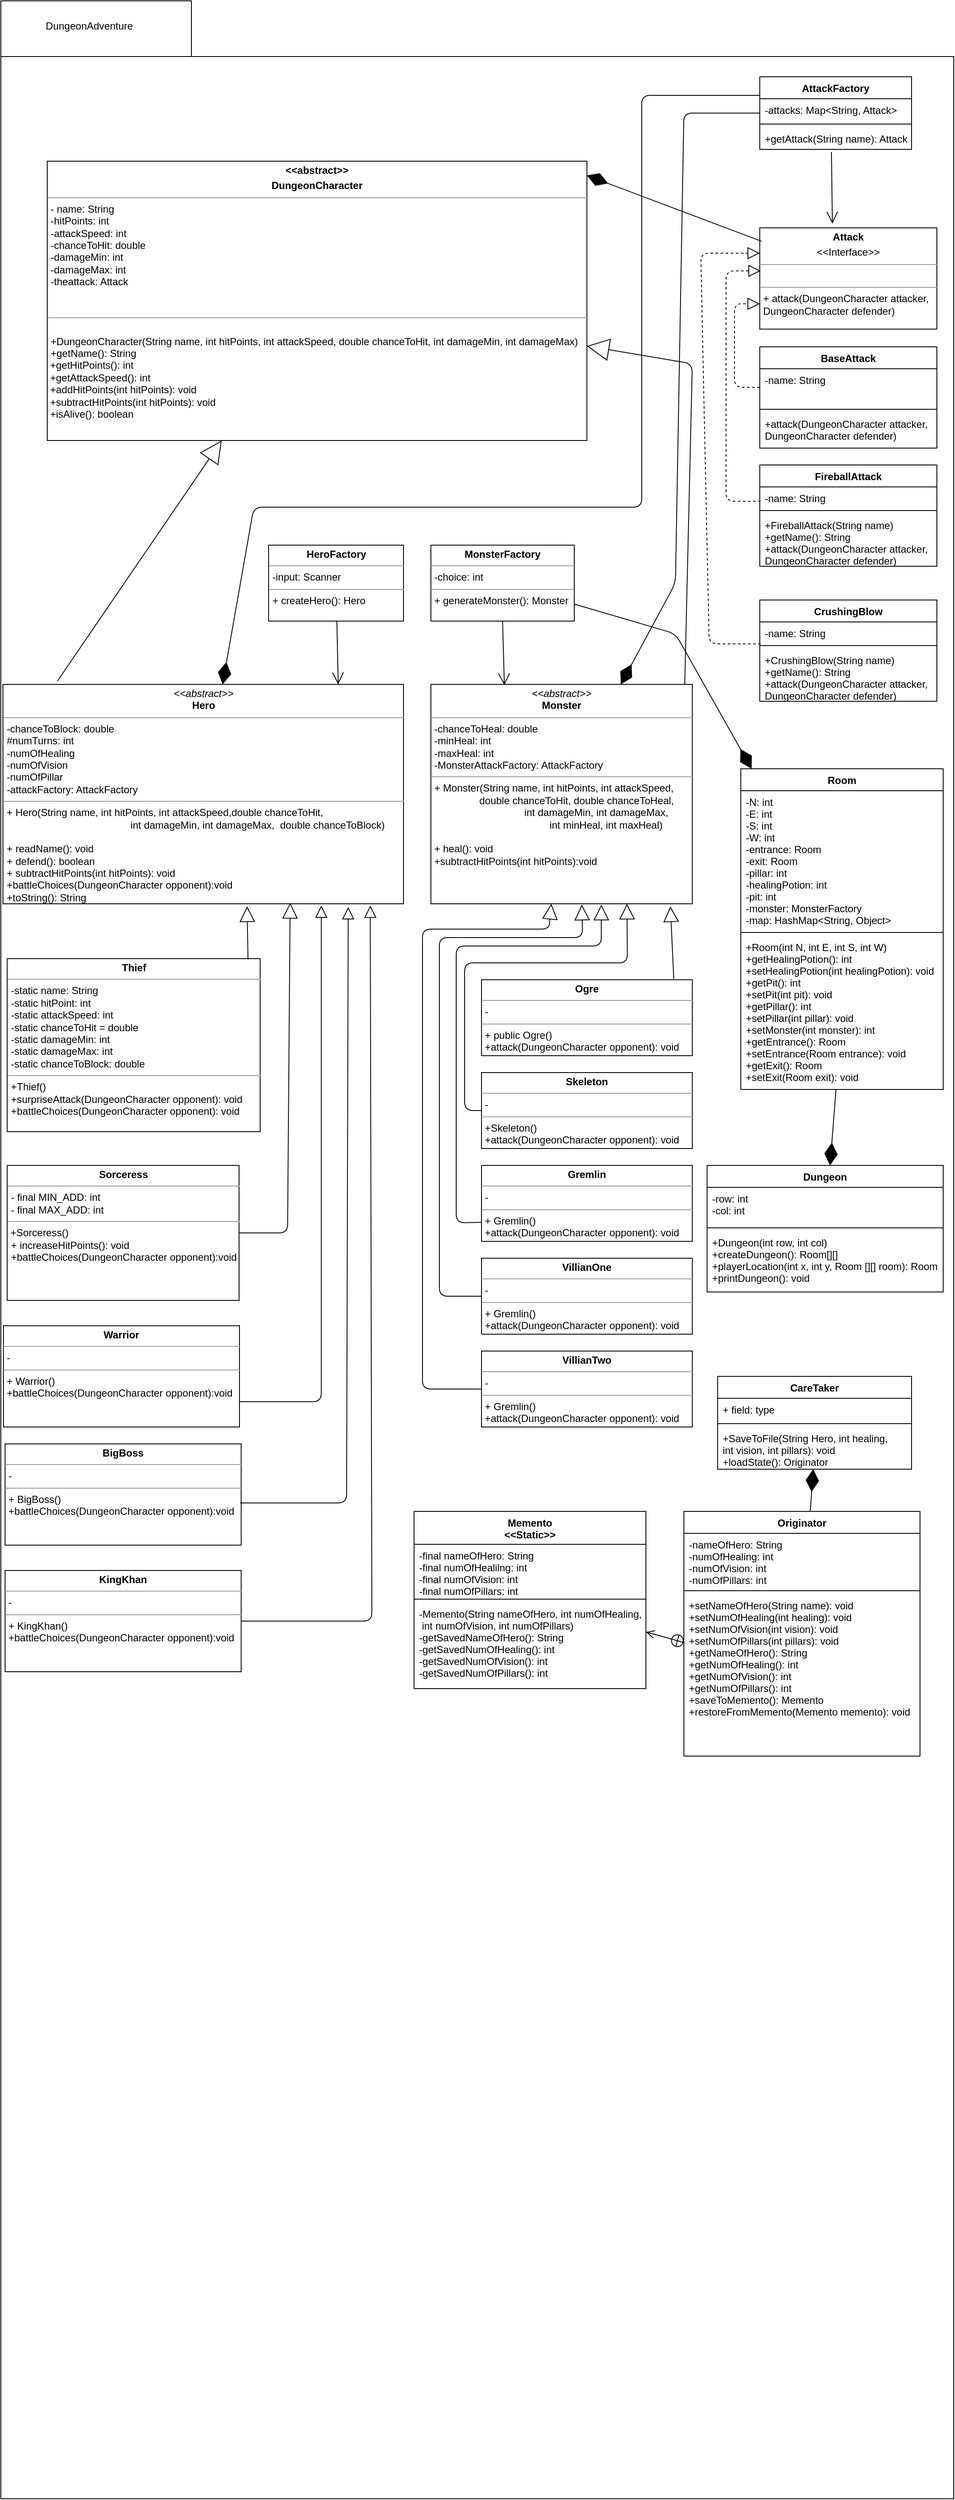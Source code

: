 <mxfile version="12.4.1" type="device" pages="1"><diagram id="krkeShx6AyGwvIoxpKtI" name="Page-1"><mxGraphModel dx="1422" dy="1900" grid="1" gridSize="10" guides="1" tooltips="1" connect="1" arrows="1" fold="1" page="1" pageScale="1" pageWidth="850" pageHeight="1100" math="0" shadow="0"><root><mxCell id="0"/><mxCell id="1" parent="0"/><object label="" id="1G31ORfLpR254vLyBdv7-1"><mxCell style="shape=folder;fontStyle=1;spacingTop=10;tabWidth=226;tabHeight=66;tabPosition=left;html=1;" parent="1" vertex="1"><mxGeometry y="-150" width="1130" height="2960" as="geometry"/></mxCell></object><mxCell id="1G31ORfLpR254vLyBdv7-2" value="&lt;p style=&quot;margin: 0px ; margin-top: 4px ; text-align: center&quot;&gt;&lt;b&gt;&amp;lt;&amp;lt;abstract&amp;gt;&amp;gt;&lt;/b&gt;&lt;/p&gt;&lt;p style=&quot;margin: 0px ; margin-top: 4px ; text-align: center&quot;&gt;&lt;b&gt;DungeonCharacter&lt;/b&gt;&lt;br&gt;&lt;/p&gt;&lt;hr size=&quot;1&quot;&gt;&lt;p style=&quot;margin: 0px ; margin-left: 4px&quot;&gt;- name: String&lt;/p&gt;&lt;p style=&quot;margin: 0px ; margin-left: 4px&quot;&gt;-hitPoints: int&lt;/p&gt;&lt;p style=&quot;margin: 0px ; margin-left: 4px&quot;&gt;-attackSpeed: int&lt;/p&gt;&lt;p style=&quot;margin: 0px ; margin-left: 4px&quot;&gt;-chanceToHit: double&lt;/p&gt;&lt;p style=&quot;margin: 0px ; margin-left: 4px&quot;&gt;-damageMin: int&lt;/p&gt;&lt;p style=&quot;margin: 0px ; margin-left: 4px&quot;&gt;-damageMax: int&lt;/p&gt;&lt;p style=&quot;margin: 0px ; margin-left: 4px&quot;&gt;-theattack: Attack&lt;/p&gt;&lt;p style=&quot;margin: 0px ; margin-left: 4px&quot;&gt;&lt;br&gt;&lt;/p&gt;&lt;p style=&quot;margin: 0px ; margin-left: 4px&quot;&gt;&lt;br&gt;&lt;/p&gt;&lt;hr size=&quot;1&quot;&gt;&lt;p style=&quot;margin: 0px ; margin-left: 4px&quot;&gt;&lt;br&gt;&lt;/p&gt;&lt;p style=&quot;margin: 0px ; margin-left: 4px&quot;&gt;+&lt;span&gt;DungeonCharacter(String name, int hitPoints, int attackSpeed,&amp;nbsp;&lt;/span&gt;&lt;span&gt;double chanceToHit, int damageMin, int damageMax)&lt;/span&gt;&lt;/p&gt;&lt;p style=&quot;margin: 0px ; margin-left: 4px&quot;&gt;&lt;span&gt;+getName(): String&amp;nbsp;&lt;/span&gt;&lt;/p&gt;&amp;nbsp;+getHitPoints(): int&lt;br&gt;&amp;nbsp;+getAttackSpeed(): int&lt;br&gt;&amp;nbsp;+addHitPoints(int hitPoints): void&lt;br&gt;&amp;nbsp;+subtractHitPoints(int hitPoints): void&lt;br&gt;&amp;nbsp;+isAlive(): boolean&lt;br&gt;&amp;nbsp;&lt;br&gt;&amp;nbsp;" style="verticalAlign=top;align=left;overflow=fill;fontSize=12;fontFamily=Helvetica;html=1;" parent="1" vertex="1"><mxGeometry x="55" y="40" width="640" height="331" as="geometry"/></mxCell><mxCell id="1G31ORfLpR254vLyBdv7-4" value="DungeonAdventure" style="text;html=1;strokeColor=none;fillColor=none;align=center;verticalAlign=middle;whiteSpace=wrap;rounded=0;" parent="1" vertex="1"><mxGeometry x="70" y="-130" width="70" height="20" as="geometry"/></mxCell><mxCell id="1G31ORfLpR254vLyBdv7-5" value="&lt;p style=&quot;margin: 0px ; margin-top: 4px ; text-align: center&quot;&gt;&lt;i&gt;&amp;lt;&amp;lt;abstract&amp;gt;&amp;gt;&lt;/i&gt;&lt;br&gt;&lt;b&gt;Hero&lt;/b&gt;&lt;/p&gt;&lt;hr size=&quot;1&quot;&gt;&lt;p style=&quot;margin: 0px ; margin-left: 4px&quot;&gt;-chanceToBlock: double&amp;nbsp;&lt;br&gt;#numTurns: int&lt;/p&gt;&lt;p style=&quot;margin: 0px ; margin-left: 4px&quot;&gt;-numOfHealing&lt;/p&gt;&lt;p style=&quot;margin: 0px ; margin-left: 4px&quot;&gt;-numOfVision&lt;/p&gt;&lt;p style=&quot;margin: 0px ; margin-left: 4px&quot;&gt;-numOfPillar&lt;/p&gt;&lt;p style=&quot;margin: 0px ; margin-left: 4px&quot;&gt;-attackFactory: AttackFactory&lt;/p&gt;&lt;hr size=&quot;1&quot;&gt;&lt;p style=&quot;margin: 0px ; margin-left: 4px&quot;&gt;+&amp;nbsp;&lt;span&gt;Hero(String name, int hitPoints, int attackSpeed,&lt;/span&gt;&lt;span&gt;double chanceToHit,&amp;nbsp;&lt;/span&gt;&lt;/p&gt;&lt;p style=&quot;margin: 0px ; margin-left: 4px&quot;&gt;&lt;span&gt;&amp;nbsp; &amp;nbsp; &amp;nbsp; &amp;nbsp; &amp;nbsp; &amp;nbsp; &amp;nbsp; &amp;nbsp; &amp;nbsp; &amp;nbsp; &amp;nbsp; &amp;nbsp; &amp;nbsp; &amp;nbsp; &amp;nbsp; &amp;nbsp; &amp;nbsp; &amp;nbsp; &amp;nbsp; &amp;nbsp; &amp;nbsp; &amp;nbsp; int damageMin, int damageMax,&amp;nbsp;&lt;/span&gt;&lt;span&gt;&amp;nbsp;double chanceToBlock)&lt;/span&gt;&lt;/p&gt;&lt;p style=&quot;margin: 0px ; margin-left: 4px&quot;&gt;&lt;br&gt;&lt;/p&gt;&lt;p style=&quot;margin: 0px ; margin-left: 4px&quot;&gt;+ readName(): void&lt;/p&gt;&lt;p style=&quot;margin: 0px ; margin-left: 4px&quot;&gt;+&amp;nbsp;defend(): boolean&lt;/p&gt;&lt;p style=&quot;margin: 0px ; margin-left: 4px&quot;&gt;+&amp;nbsp;subtractHitPoints(int hitPoints): void&lt;/p&gt;&lt;p style=&quot;margin: 0px ; margin-left: 4px&quot;&gt;+battleChoices(DungeonCharacter opponent):void&lt;/p&gt;&lt;p style=&quot;margin: 0px ; margin-left: 4px&quot;&gt;+toString(): String&lt;/p&gt;" style="verticalAlign=top;align=left;overflow=fill;fontSize=12;fontFamily=Helvetica;html=1;" parent="1" vertex="1"><mxGeometry x="2.5" y="660" width="475" height="260" as="geometry"/></mxCell><mxCell id="1G31ORfLpR254vLyBdv7-6" value="&lt;p style=&quot;margin: 0px ; margin-top: 4px ; text-align: center&quot;&gt;&lt;i&gt;&amp;lt;&amp;lt;abstract&amp;gt;&amp;gt;&lt;/i&gt;&lt;br&gt;&lt;b&gt;Monster&lt;/b&gt;&lt;/p&gt;&lt;hr size=&quot;1&quot;&gt;&lt;p style=&quot;margin: 0px ; margin-left: 4px&quot;&gt;-chanceToHeal: double&lt;br&gt;-minHeal: int&lt;/p&gt;&lt;p style=&quot;margin: 0px ; margin-left: 4px&quot;&gt;-maxHeal: int&lt;/p&gt;&lt;p style=&quot;margin: 0px ; margin-left: 4px&quot;&gt;-MonsterAttackFactory: AttackFactory&lt;/p&gt;&lt;hr size=&quot;1&quot;&gt;&lt;p style=&quot;margin: 0px ; margin-left: 4px&quot;&gt;+&amp;nbsp;&lt;span&gt;Monster(String name, int hitPoints, int attackSpeed,&lt;/span&gt;&lt;/p&gt;&lt;p style=&quot;margin: 0px ; margin-left: 4px&quot;&gt;&lt;span style=&quot;white-space: pre&quot;&gt;&#9;&#9;&lt;/span&gt;double chanceToHit, double chanceToHeal,&lt;/p&gt;&lt;p style=&quot;margin: 0px ; margin-left: 4px&quot;&gt;&lt;span style=&quot;white-space: pre&quot;&gt;&#9;&#9;&#9;&#9;&lt;/span&gt;int damageMin, int damageMax,&lt;/p&gt;&lt;p style=&quot;margin: 0px ; margin-left: 4px&quot;&gt;&lt;span style=&quot;white-space: pre&quot;&gt;&#9;&#9;&#9;&#9;&#9;&lt;/span&gt; int minHeal, int maxHeal)&lt;/p&gt;&lt;p style=&quot;margin: 0px ; margin-left: 4px&quot;&gt;&lt;br&gt;&lt;/p&gt;&lt;p style=&quot;margin: 0px ; margin-left: 4px&quot;&gt;+ heal(): void&lt;/p&gt;&lt;p style=&quot;margin: 0px ; margin-left: 4px&quot;&gt;+subtractHitPoints(int hitPoints):void&lt;/p&gt;" style="verticalAlign=top;align=left;overflow=fill;fontSize=12;fontFamily=Helvetica;html=1;" parent="1" vertex="1"><mxGeometry x="510" y="660" width="310" height="260" as="geometry"/></mxCell><mxCell id="xwhgmzgSmfGcuCfj58Y--1" value="" style="endArrow=block;endFill=0;endSize=24;html=1;exitX=0.136;exitY=-0.015;exitDx=0;exitDy=0;exitPerimeter=0;" parent="1" source="1G31ORfLpR254vLyBdv7-5" target="1G31ORfLpR254vLyBdv7-2" edge="1"><mxGeometry width="160" relative="1" as="geometry"><mxPoint x="40" y="549" as="sourcePoint"/><mxPoint x="100" y="310" as="targetPoint"/><Array as="points"/></mxGeometry></mxCell><mxCell id="xwhgmzgSmfGcuCfj58Y--2" value="" style="endArrow=block;endFill=0;endSize=24;html=1;exitX=0.971;exitY=0;exitDx=0;exitDy=0;exitPerimeter=0;" parent="1" source="1G31ORfLpR254vLyBdv7-6" target="1G31ORfLpR254vLyBdv7-2" edge="1"><mxGeometry width="160" relative="1" as="geometry"><mxPoint x="89.78" y="590.56" as="sourcePoint"/><mxPoint x="151.92" y="252.132" as="targetPoint"/><Array as="points"><mxPoint x="820" y="280"/></Array></mxGeometry></mxCell><mxCell id="xwhgmzgSmfGcuCfj58Y--4" value="&lt;p style=&quot;margin: 0px ; margin-top: 4px ; text-align: center&quot;&gt;&lt;b&gt;Sorceress&lt;/b&gt;&lt;br&gt;&lt;/p&gt;&lt;hr size=&quot;1&quot;&gt;&lt;p style=&quot;margin: 0px ; margin-left: 4px&quot;&gt;- final MIN_ADD: int&lt;/p&gt;&lt;p style=&quot;margin: 0px ; margin-left: 4px&quot;&gt;- final MAX_ADD: int&lt;br&gt;&lt;/p&gt;&lt;hr size=&quot;1&quot;&gt;&amp;nbsp;+Sorceress()&lt;br&gt;&lt;p style=&quot;margin: 0px ; margin-left: 4px&quot;&gt;+ increaseHitPoints(): void&lt;/p&gt;&lt;p style=&quot;margin: 0px ; margin-left: 4px&quot;&gt;+battleChoices(DungeonCharacter opponent):void&lt;/p&gt;" style="verticalAlign=top;align=left;overflow=fill;fontSize=12;fontFamily=Helvetica;html=1;" parent="1" vertex="1"><mxGeometry x="7.5" y="1230" width="275" height="160" as="geometry"/></mxCell><mxCell id="xwhgmzgSmfGcuCfj58Y--5" value="&lt;p style=&quot;margin: 0px ; margin-top: 4px ; text-align: center&quot;&gt;&lt;b&gt;Warrior&lt;/b&gt;&lt;br&gt;&lt;/p&gt;&lt;hr size=&quot;1&quot;&gt;&lt;p style=&quot;margin: 0px ; margin-left: 4px&quot;&gt;-&lt;/p&gt;&lt;hr size=&quot;1&quot;&gt;&lt;p style=&quot;margin: 0px ; margin-left: 4px&quot;&gt;+ Warrior()&lt;/p&gt;&lt;p style=&quot;margin: 0px ; margin-left: 4px&quot;&gt;+battleChoices(DungeonCharacter opponent):void&lt;/p&gt;&lt;p style=&quot;margin: 0px ; margin-left: 4px&quot;&gt;&lt;br&gt;&lt;/p&gt;&lt;p style=&quot;margin: 0px ; margin-left: 4px&quot;&gt;&lt;br&gt;&lt;/p&gt;" style="verticalAlign=top;align=left;overflow=fill;fontSize=12;fontFamily=Helvetica;html=1;" parent="1" vertex="1"><mxGeometry x="3" y="1420" width="280" height="120" as="geometry"/></mxCell><mxCell id="xwhgmzgSmfGcuCfj58Y--6" value="&lt;p style=&quot;margin: 0px ; margin-top: 4px ; text-align: center&quot;&gt;&lt;b&gt;Thief&lt;/b&gt;&lt;br&gt;&lt;/p&gt;&lt;hr size=&quot;1&quot;&gt;&lt;p style=&quot;margin: 0px ; margin-left: 4px&quot;&gt;-static name: String&lt;/p&gt;&lt;p style=&quot;margin: 0px ; margin-left: 4px&quot;&gt;-static hitPoint: int&lt;/p&gt;&lt;p style=&quot;margin: 0px ; margin-left: 4px&quot;&gt;-static attackSpeed: int&lt;/p&gt;&lt;p style=&quot;margin: 0px ; margin-left: 4px&quot;&gt;-static chanceToHit = double&lt;/p&gt;&lt;p style=&quot;margin: 0px ; margin-left: 4px&quot;&gt;-static damageMin: int&lt;/p&gt;&lt;p style=&quot;margin: 0px ; margin-left: 4px&quot;&gt;-static damageMax: int&lt;/p&gt;&lt;p style=&quot;margin: 0px ; margin-left: 4px&quot;&gt;-static chanceToBlock: double&lt;/p&gt;&lt;hr size=&quot;1&quot;&gt;&lt;p style=&quot;margin: 0px ; margin-left: 4px&quot;&gt;+Thief()&lt;/p&gt;&lt;p style=&quot;margin: 0px ; margin-left: 4px&quot;&gt;+surpriseAttack(DungeonCharacter opponent): void&lt;/p&gt;&lt;p style=&quot;margin: 0px ; margin-left: 4px&quot;&gt;+battleChoices(DungeonCharacter opponent): void&lt;/p&gt;&lt;p style=&quot;margin: 0px ; margin-left: 4px&quot;&gt;&lt;br&gt;&lt;/p&gt;" style="verticalAlign=top;align=left;overflow=fill;fontSize=12;fontFamily=Helvetica;html=1;" parent="1" vertex="1"><mxGeometry x="7.5" y="985" width="300" height="205" as="geometry"/></mxCell><mxCell id="xwhgmzgSmfGcuCfj58Y--9" value="" style="endArrow=block;endSize=12;html=1;endFill=0;exitX=1;exitY=0.75;exitDx=0;exitDy=0;" parent="1" source="xwhgmzgSmfGcuCfj58Y--5" edge="1"><mxGeometry width="160" relative="1" as="geometry"><mxPoint x="274" y="840" as="sourcePoint"/><mxPoint x="380" y="922" as="targetPoint"/><Array as="points"><mxPoint x="380" y="1510"/></Array></mxGeometry></mxCell><mxCell id="xwhgmzgSmfGcuCfj58Y--12" value="&lt;p style=&quot;margin: 0px ; margin-top: 4px ; text-align: center&quot;&gt;&lt;b&gt;Skeleton&lt;/b&gt;&lt;br&gt;&lt;/p&gt;&lt;hr size=&quot;1&quot;&gt;&lt;p style=&quot;margin: 0px ; margin-left: 4px&quot;&gt;-&lt;/p&gt;&lt;hr size=&quot;1&quot;&gt;&lt;p style=&quot;margin: 0px ; margin-left: 4px&quot;&gt;+Skeleton()&lt;/p&gt;&lt;p style=&quot;margin: 0px ; margin-left: 4px&quot;&gt;+attack(DungeonCharacter opponent): void&lt;/p&gt;&lt;p style=&quot;margin: 0px ; margin-left: 4px&quot;&gt;&lt;br&gt;&lt;/p&gt;&lt;p style=&quot;margin: 0px ; margin-left: 4px&quot;&gt;&lt;br&gt;&lt;/p&gt;" style="verticalAlign=top;align=left;overflow=fill;fontSize=12;fontFamily=Helvetica;html=1;" parent="1" vertex="1"><mxGeometry x="570" y="1120" width="250" height="90" as="geometry"/></mxCell><mxCell id="xwhgmzgSmfGcuCfj58Y--13" value="&lt;p style=&quot;margin: 0px ; margin-top: 4px ; text-align: center&quot;&gt;&lt;b&gt;Ogre&lt;/b&gt;&lt;br&gt;&lt;/p&gt;&lt;hr size=&quot;1&quot;&gt;&lt;p style=&quot;margin: 0px ; margin-left: 4px&quot;&gt;-&lt;/p&gt;&lt;hr size=&quot;1&quot;&gt;&lt;p style=&quot;margin: 0px ; margin-left: 4px&quot;&gt;+&amp;nbsp;public Ogre()&lt;/p&gt;&lt;p style=&quot;margin: 0px ; margin-left: 4px&quot;&gt;+attack(DungeonCharacter opponent): void&lt;/p&gt;&lt;p style=&quot;margin: 0px ; margin-left: 4px&quot;&gt;&lt;br&gt;&lt;/p&gt;" style="verticalAlign=top;align=left;overflow=fill;fontSize=12;fontFamily=Helvetica;html=1;" parent="1" vertex="1"><mxGeometry x="570" y="1010" width="250" height="90" as="geometry"/></mxCell><mxCell id="xwhgmzgSmfGcuCfj58Y--16" value="&lt;p style=&quot;margin: 0px ; margin-top: 4px ; text-align: center&quot;&gt;&lt;b&gt;Gremlin&lt;/b&gt;&lt;br&gt;&lt;/p&gt;&lt;hr size=&quot;1&quot;&gt;&lt;p style=&quot;margin: 0px ; margin-left: 4px&quot;&gt;-&lt;/p&gt;&lt;hr size=&quot;1&quot;&gt;&lt;p style=&quot;margin: 0px ; margin-left: 4px&quot;&gt;+ Gremlin()&lt;/p&gt;&lt;p style=&quot;margin: 0px ; margin-left: 4px&quot;&gt;+attack(DungeonCharacter opponent): void&lt;/p&gt;&lt;p style=&quot;margin: 0px ; margin-left: 4px&quot;&gt;&lt;br&gt;&lt;/p&gt;" style="verticalAlign=top;align=left;overflow=fill;fontSize=12;fontFamily=Helvetica;html=1;" parent="1" vertex="1"><mxGeometry x="570" y="1230" width="250" height="90" as="geometry"/></mxCell><mxCell id="0S_uA-JJeHpa6pe2l1Tk-2" value="&lt;p style=&quot;margin: 0px ; margin-top: 4px ; text-align: center&quot;&gt;&lt;b&gt;HeroFactory&lt;/b&gt;&lt;/p&gt;&lt;hr size=&quot;1&quot;&gt;&lt;p style=&quot;margin: 0px ; margin-left: 4px&quot;&gt;-input: Scanner&lt;/p&gt;&lt;hr size=&quot;1&quot;&gt;&lt;p style=&quot;margin: 0px ; margin-left: 4px&quot;&gt;+ createHero(): Hero&lt;/p&gt;" style="verticalAlign=top;align=left;overflow=fill;fontSize=12;fontFamily=Helvetica;html=1;" parent="1" vertex="1"><mxGeometry x="317.5" y="495" width="160" height="90" as="geometry"/></mxCell><mxCell id="0S_uA-JJeHpa6pe2l1Tk-3" value="&lt;p style=&quot;margin: 0px ; margin-top: 4px ; text-align: center&quot;&gt;&lt;b&gt;MonsterFactory&lt;/b&gt;&lt;/p&gt;&lt;hr size=&quot;1&quot;&gt;&lt;p style=&quot;margin: 0px ; margin-left: 4px&quot;&gt;-choice: int&lt;/p&gt;&lt;hr size=&quot;1&quot;&gt;&lt;p style=&quot;margin: 0px ; margin-left: 4px&quot;&gt;+ generateMonster(): Monster&lt;/p&gt;" style="verticalAlign=top;align=left;overflow=fill;fontSize=12;fontFamily=Helvetica;html=1;" parent="1" vertex="1"><mxGeometry x="510" y="495" width="170" height="90" as="geometry"/></mxCell><mxCell id="0S_uA-JJeHpa6pe2l1Tk-4" value="&lt;p style=&quot;margin: 0px ; margin-top: 4px ; text-align: center&quot;&gt;&lt;b&gt;Attack&lt;/b&gt;&lt;/p&gt;&lt;p style=&quot;margin: 0px ; margin-top: 4px ; text-align: center&quot;&gt;&amp;lt;&amp;lt;Interface&amp;gt;&amp;gt;&lt;/p&gt;&lt;hr size=&quot;1&quot;&gt;&lt;p style=&quot;margin: 0px ; margin-left: 4px&quot;&gt;&lt;br&gt;&lt;/p&gt;&lt;hr size=&quot;1&quot;&gt;&lt;p style=&quot;margin: 0px ; margin-left: 4px&quot;&gt;+ attack(DungeonCharacter attacker,&amp;nbsp;&lt;/p&gt;&lt;p style=&quot;margin: 0px ; margin-left: 4px&quot;&gt;DungeonCharacter defender)&lt;/p&gt;" style="verticalAlign=top;align=left;overflow=fill;fontSize=12;fontFamily=Helvetica;html=1;" parent="1" vertex="1"><mxGeometry x="900" y="119" width="210" height="120" as="geometry"/></mxCell><mxCell id="_Nb0uf4n3xRv0PbHsnZM-2" value="" style="endArrow=diamondThin;endFill=1;endSize=24;html=1;entryX=1;entryY=0.051;entryDx=0;entryDy=0;entryPerimeter=0;exitX=0.01;exitY=0.133;exitDx=0;exitDy=0;exitPerimeter=0;" parent="1" source="0S_uA-JJeHpa6pe2l1Tk-4" target="1G31ORfLpR254vLyBdv7-2" edge="1"><mxGeometry width="160" relative="1" as="geometry"><mxPoint x="730" y="60" as="sourcePoint"/><mxPoint x="890" y="60" as="targetPoint"/><Array as="points"/></mxGeometry></mxCell><mxCell id="_Nb0uf4n3xRv0PbHsnZM-3" value="BaseAttack" style="swimlane;fontStyle=1;align=center;verticalAlign=top;childLayout=stackLayout;horizontal=1;startSize=26;horizontalStack=0;resizeParent=1;resizeParentMax=0;resizeLast=0;collapsible=1;marginBottom=0;" parent="1" vertex="1"><mxGeometry x="900" y="260" width="210" height="120" as="geometry"/></mxCell><mxCell id="_Nb0uf4n3xRv0PbHsnZM-4" value="-name: String" style="text;strokeColor=none;fillColor=none;align=left;verticalAlign=top;spacingLeft=4;spacingRight=4;overflow=hidden;rotatable=0;points=[[0,0.5],[1,0.5]];portConstraint=eastwest;" parent="_Nb0uf4n3xRv0PbHsnZM-3" vertex="1"><mxGeometry y="26" width="210" height="44" as="geometry"/></mxCell><mxCell id="_Nb0uf4n3xRv0PbHsnZM-5" value="" style="line;strokeWidth=1;fillColor=none;align=left;verticalAlign=middle;spacingTop=-1;spacingLeft=3;spacingRight=3;rotatable=0;labelPosition=right;points=[];portConstraint=eastwest;" parent="_Nb0uf4n3xRv0PbHsnZM-3" vertex="1"><mxGeometry y="70" width="210" height="8" as="geometry"/></mxCell><mxCell id="_Nb0uf4n3xRv0PbHsnZM-6" value="+attack(DungeonCharacter attacker, &#10;DungeonCharacter defender)" style="text;strokeColor=none;fillColor=none;align=left;verticalAlign=top;spacingLeft=4;spacingRight=4;overflow=hidden;rotatable=0;points=[[0,0.5],[1,0.5]];portConstraint=eastwest;" parent="_Nb0uf4n3xRv0PbHsnZM-3" vertex="1"><mxGeometry y="78" width="210" height="42" as="geometry"/></mxCell><mxCell id="_Nb0uf4n3xRv0PbHsnZM-7" value="FireballAttack" style="swimlane;fontStyle=1;align=center;verticalAlign=top;childLayout=stackLayout;horizontal=1;startSize=26;horizontalStack=0;resizeParent=1;resizeParentMax=0;resizeLast=0;collapsible=1;marginBottom=0;" parent="1" vertex="1"><mxGeometry x="900" y="400" width="210" height="120" as="geometry"/></mxCell><mxCell id="_Nb0uf4n3xRv0PbHsnZM-8" value="-name: String" style="text;strokeColor=none;fillColor=none;align=left;verticalAlign=top;spacingLeft=4;spacingRight=4;overflow=hidden;rotatable=0;points=[[0,0.5],[1,0.5]];portConstraint=eastwest;" parent="_Nb0uf4n3xRv0PbHsnZM-7" vertex="1"><mxGeometry y="26" width="210" height="24" as="geometry"/></mxCell><mxCell id="_Nb0uf4n3xRv0PbHsnZM-9" value="" style="line;strokeWidth=1;fillColor=none;align=left;verticalAlign=middle;spacingTop=-1;spacingLeft=3;spacingRight=3;rotatable=0;labelPosition=right;points=[];portConstraint=eastwest;" parent="_Nb0uf4n3xRv0PbHsnZM-7" vertex="1"><mxGeometry y="50" width="210" height="8" as="geometry"/></mxCell><mxCell id="_Nb0uf4n3xRv0PbHsnZM-10" value="+FireballAttack(String name)&#10;+getName(): String&#10;+attack(DungeonCharacter attacker, &#10;DungeonCharacter defender)" style="text;strokeColor=none;fillColor=none;align=left;verticalAlign=top;spacingLeft=4;spacingRight=4;overflow=hidden;rotatable=0;points=[[0,0.5],[1,0.5]];portConstraint=eastwest;" parent="_Nb0uf4n3xRv0PbHsnZM-7" vertex="1"><mxGeometry y="58" width="210" height="62" as="geometry"/></mxCell><mxCell id="_Nb0uf4n3xRv0PbHsnZM-11" value="" style="endArrow=block;dashed=1;endFill=0;endSize=12;html=1;entryX=0.005;entryY=0.425;entryDx=0;entryDy=0;entryPerimeter=0;" parent="1" target="0S_uA-JJeHpa6pe2l1Tk-4" edge="1"><mxGeometry width="160" relative="1" as="geometry"><mxPoint x="901" y="443" as="sourcePoint"/><mxPoint x="1050" y="600" as="targetPoint"/><Array as="points"><mxPoint x="860" y="443"/><mxPoint x="860" y="170"/></Array></mxGeometry></mxCell><mxCell id="_Nb0uf4n3xRv0PbHsnZM-13" value="" style="endArrow=block;dashed=1;endFill=0;endSize=12;html=1;entryX=0;entryY=0.75;entryDx=0;entryDy=0;exitX=0;exitY=0.5;exitDx=0;exitDy=0;" parent="1" source="_Nb0uf4n3xRv0PbHsnZM-4" target="0S_uA-JJeHpa6pe2l1Tk-4" edge="1"><mxGeometry width="160" relative="1" as="geometry"><mxPoint x="890" y="580" as="sourcePoint"/><mxPoint x="1050" y="580" as="targetPoint"/><Array as="points"><mxPoint x="870" y="308"/><mxPoint x="870" y="209"/></Array></mxGeometry></mxCell><mxCell id="_Nb0uf4n3xRv0PbHsnZM-14" value="Originator" style="swimlane;fontStyle=1;align=center;verticalAlign=top;childLayout=stackLayout;horizontal=1;startSize=26;horizontalStack=0;resizeParent=1;resizeParentMax=0;resizeLast=0;collapsible=1;marginBottom=0;" parent="1" vertex="1"><mxGeometry x="810" y="1640" width="280" height="290" as="geometry"/></mxCell><mxCell id="_Nb0uf4n3xRv0PbHsnZM-15" value="-nameOfHero: String&#10;-numOfHealing: int&#10;-numOfVision: int&#10;-numOfPillars: int" style="text;strokeColor=none;fillColor=none;align=left;verticalAlign=top;spacingLeft=4;spacingRight=4;overflow=hidden;rotatable=0;points=[[0,0.5],[1,0.5]];portConstraint=eastwest;" parent="_Nb0uf4n3xRv0PbHsnZM-14" vertex="1"><mxGeometry y="26" width="280" height="64" as="geometry"/></mxCell><mxCell id="_Nb0uf4n3xRv0PbHsnZM-16" value="" style="line;strokeWidth=1;fillColor=none;align=left;verticalAlign=middle;spacingTop=-1;spacingLeft=3;spacingRight=3;rotatable=0;labelPosition=right;points=[];portConstraint=eastwest;" parent="_Nb0uf4n3xRv0PbHsnZM-14" vertex="1"><mxGeometry y="90" width="280" height="8" as="geometry"/></mxCell><mxCell id="_Nb0uf4n3xRv0PbHsnZM-17" value="+setNameOfHero(String name): void&#10;+setNumOfHealing(int healing): void&#10;+setNumOfVision(int vision): void&#10;+setNumOfPillars(int pillars): void&#10;+getNameOfHero(): String&#10;+getNumOfHealing(): int&#10;+getNumOfVision(): int&#10;+getNumOfPillars(): int&#10;+saveToMemento(): Memento&#10;+restoreFromMemento(Memento memento): void" style="text;strokeColor=none;fillColor=none;align=left;verticalAlign=top;spacingLeft=4;spacingRight=4;overflow=hidden;rotatable=0;points=[[0,0.5],[1,0.5]];portConstraint=eastwest;" parent="_Nb0uf4n3xRv0PbHsnZM-14" vertex="1"><mxGeometry y="98" width="280" height="192" as="geometry"/></mxCell><mxCell id="_Nb0uf4n3xRv0PbHsnZM-18" value="Memento&#10;&lt;&lt;Static&gt;&gt;" style="swimlane;fontStyle=1;align=center;verticalAlign=top;childLayout=stackLayout;horizontal=1;startSize=39;horizontalStack=0;resizeParent=1;resizeParentMax=0;resizeLast=0;collapsible=1;marginBottom=0;" parent="1" vertex="1"><mxGeometry x="490" y="1640" width="275" height="210" as="geometry"/></mxCell><mxCell id="_Nb0uf4n3xRv0PbHsnZM-19" value="-final nameOfHero: String&#10;-final numOfHealilng: int&#10;-final numOfVision: int&#10;-final numOfPillars: int" style="text;strokeColor=none;fillColor=none;align=left;verticalAlign=top;spacingLeft=4;spacingRight=4;overflow=hidden;rotatable=0;points=[[0,0.5],[1,0.5]];portConstraint=eastwest;" parent="_Nb0uf4n3xRv0PbHsnZM-18" vertex="1"><mxGeometry y="39" width="275" height="61" as="geometry"/></mxCell><mxCell id="_Nb0uf4n3xRv0PbHsnZM-20" value="" style="line;strokeWidth=1;fillColor=none;align=left;verticalAlign=middle;spacingTop=-1;spacingLeft=3;spacingRight=3;rotatable=0;labelPosition=right;points=[];portConstraint=eastwest;" parent="_Nb0uf4n3xRv0PbHsnZM-18" vertex="1"><mxGeometry y="100" width="275" height="8" as="geometry"/></mxCell><mxCell id="_Nb0uf4n3xRv0PbHsnZM-21" value="-Memento(String nameOfHero, int numOfHealing,&#10; int numOfVision, int numOfPillars)&#10;-getSavedNameOfHero(): String&#10;-getSavedNumOfHealing(): int&#10;-getSavedNumOfVision(): int&#10;-getSavedNumOfPillars(): int" style="text;strokeColor=none;fillColor=none;align=left;verticalAlign=top;spacingLeft=4;spacingRight=4;overflow=hidden;rotatable=0;points=[[0,0.5],[1,0.5]];portConstraint=eastwest;" parent="_Nb0uf4n3xRv0PbHsnZM-18" vertex="1"><mxGeometry y="108" width="275" height="102" as="geometry"/></mxCell><mxCell id="_Nb0uf4n3xRv0PbHsnZM-22" value="CareTaker" style="swimlane;fontStyle=1;align=center;verticalAlign=top;childLayout=stackLayout;horizontal=1;startSize=26;horizontalStack=0;resizeParent=1;resizeParentMax=0;resizeLast=0;collapsible=1;marginBottom=0;" parent="1" vertex="1"><mxGeometry x="850" y="1480" width="230" height="110" as="geometry"/></mxCell><mxCell id="_Nb0uf4n3xRv0PbHsnZM-23" value="+ field: type" style="text;strokeColor=none;fillColor=none;align=left;verticalAlign=top;spacingLeft=4;spacingRight=4;overflow=hidden;rotatable=0;points=[[0,0.5],[1,0.5]];portConstraint=eastwest;" parent="_Nb0uf4n3xRv0PbHsnZM-22" vertex="1"><mxGeometry y="26" width="230" height="26" as="geometry"/></mxCell><mxCell id="_Nb0uf4n3xRv0PbHsnZM-24" value="" style="line;strokeWidth=1;fillColor=none;align=left;verticalAlign=middle;spacingTop=-1;spacingLeft=3;spacingRight=3;rotatable=0;labelPosition=right;points=[];portConstraint=eastwest;" parent="_Nb0uf4n3xRv0PbHsnZM-22" vertex="1"><mxGeometry y="52" width="230" height="8" as="geometry"/></mxCell><mxCell id="_Nb0uf4n3xRv0PbHsnZM-25" value="+SaveToFile(String Hero, int healing, &#10;int vision, int pillars): void&#10;+loadState(): Originator" style="text;strokeColor=none;fillColor=none;align=left;verticalAlign=top;spacingLeft=4;spacingRight=4;overflow=hidden;rotatable=0;points=[[0,0.5],[1,0.5]];portConstraint=eastwest;" parent="_Nb0uf4n3xRv0PbHsnZM-22" vertex="1"><mxGeometry y="60" width="230" height="50" as="geometry"/></mxCell><mxCell id="_Nb0uf4n3xRv0PbHsnZM-26" value="" style="endArrow=diamondThin;endFill=1;endSize=24;html=1;" parent="1" source="_Nb0uf4n3xRv0PbHsnZM-14" target="_Nb0uf4n3xRv0PbHsnZM-25" edge="1"><mxGeometry width="160" relative="1" as="geometry"><mxPoint x="640" y="1649" as="sourcePoint"/><mxPoint x="800" y="1649" as="targetPoint"/></mxGeometry></mxCell><mxCell id="_Nb0uf4n3xRv0PbHsnZM-27" value="" style="endArrow=open;startArrow=circlePlus;endFill=0;startFill=0;endSize=8;html=1;" parent="1" source="_Nb0uf4n3xRv0PbHsnZM-17" target="_Nb0uf4n3xRv0PbHsnZM-18" edge="1"><mxGeometry width="160" relative="1" as="geometry"><mxPoint x="973" y="1540" as="sourcePoint"/><mxPoint x="890" y="1700" as="targetPoint"/></mxGeometry></mxCell><mxCell id="_Nb0uf4n3xRv0PbHsnZM-29" value="" style="endArrow=block;endSize=16;endFill=0;html=1;entryX=0.717;entryY=0.996;entryDx=0;entryDy=0;entryPerimeter=0;" parent="1" source="xwhgmzgSmfGcuCfj58Y--4" target="1G31ORfLpR254vLyBdv7-5" edge="1"><mxGeometry width="160" relative="1" as="geometry"><mxPoint x="330" y="1290" as="sourcePoint"/><mxPoint x="490" y="1290" as="targetPoint"/><Array as="points"><mxPoint x="340" y="1310"/></Array></mxGeometry></mxCell><mxCell id="_Nb0uf4n3xRv0PbHsnZM-30" value="" style="endArrow=block;endSize=16;endFill=0;html=1;exitX=0.952;exitY=0.005;exitDx=0;exitDy=0;exitPerimeter=0;" parent="1" source="xwhgmzgSmfGcuCfj58Y--6" edge="1"><mxGeometry width="160" relative="1" as="geometry"><mxPoint x="292.5" y="1320" as="sourcePoint"/><mxPoint x="292" y="923" as="targetPoint"/><Array as="points"/></mxGeometry></mxCell><mxCell id="_Nb0uf4n3xRv0PbHsnZM-31" value="" style="endArrow=block;endSize=16;endFill=0;html=1;exitX=0.912;exitY=-0.011;exitDx=0;exitDy=0;exitPerimeter=0;" parent="1" source="xwhgmzgSmfGcuCfj58Y--13" edge="1"><mxGeometry width="160" relative="1" as="geometry"><mxPoint x="303.1" y="996.025" as="sourcePoint"/><mxPoint x="794" y="923" as="targetPoint"/><Array as="points"/></mxGeometry></mxCell><mxCell id="_Nb0uf4n3xRv0PbHsnZM-32" value="" style="endArrow=block;endSize=16;endFill=0;html=1;exitX=0;exitY=0.5;exitDx=0;exitDy=0;entryX=0.75;entryY=1;entryDx=0;entryDy=0;" parent="1" source="xwhgmzgSmfGcuCfj58Y--12" target="1G31ORfLpR254vLyBdv7-6" edge="1"><mxGeometry width="160" relative="1" as="geometry"><mxPoint x="313.1" y="1006.025" as="sourcePoint"/><mxPoint x="550" y="924" as="targetPoint"/><Array as="points"><mxPoint x="550" y="1165"/><mxPoint x="550" y="990"/><mxPoint x="743" y="990"/></Array></mxGeometry></mxCell><mxCell id="_Nb0uf4n3xRv0PbHsnZM-34" value="" style="endArrow=block;endSize=16;endFill=0;html=1;exitX=0;exitY=0.75;exitDx=0;exitDy=0;entryX=0.652;entryY=1.004;entryDx=0;entryDy=0;entryPerimeter=0;" parent="1" source="xwhgmzgSmfGcuCfj58Y--16" target="1G31ORfLpR254vLyBdv7-6" edge="1"><mxGeometry width="160" relative="1" as="geometry"><mxPoint x="323.1" y="1016.025" as="sourcePoint"/><mxPoint x="322" y="953" as="targetPoint"/><Array as="points"><mxPoint x="540" y="1298"/><mxPoint x="540" y="970"/><mxPoint x="712" y="970"/></Array></mxGeometry></mxCell><mxCell id="_Nb0uf4n3xRv0PbHsnZM-35" value="" style="endArrow=open;endFill=1;endSize=12;html=1;entryX=0.837;entryY=0;entryDx=0;entryDy=0;entryPerimeter=0;" parent="1" source="0S_uA-JJeHpa6pe2l1Tk-2" target="1G31ORfLpR254vLyBdv7-5" edge="1"><mxGeometry width="160" relative="1" as="geometry"><mxPoint x="220" y="610" as="sourcePoint"/><mxPoint x="380" y="610" as="targetPoint"/></mxGeometry></mxCell><mxCell id="_Nb0uf4n3xRv0PbHsnZM-36" value="" style="endArrow=open;endFill=1;endSize=12;html=1;exitX=0.5;exitY=1;exitDx=0;exitDy=0;entryX=0.281;entryY=0.004;entryDx=0;entryDy=0;entryPerimeter=0;" parent="1" source="0S_uA-JJeHpa6pe2l1Tk-3" target="1G31ORfLpR254vLyBdv7-6" edge="1"><mxGeometry width="160" relative="1" as="geometry"><mxPoint x="233.529" y="590" as="sourcePoint"/><mxPoint x="239.804" y="670" as="targetPoint"/></mxGeometry></mxCell><mxCell id="_Nb0uf4n3xRv0PbHsnZM-37" value="AttackFactory" style="swimlane;fontStyle=1;align=center;verticalAlign=top;childLayout=stackLayout;horizontal=1;startSize=26;horizontalStack=0;resizeParent=1;resizeParentMax=0;resizeLast=0;collapsible=1;marginBottom=0;" parent="1" vertex="1"><mxGeometry x="900" y="-60" width="180" height="86" as="geometry"/></mxCell><mxCell id="_Nb0uf4n3xRv0PbHsnZM-38" value="-attacks: Map&lt;String, Attack&gt;" style="text;strokeColor=none;fillColor=none;align=left;verticalAlign=top;spacingLeft=4;spacingRight=4;overflow=hidden;rotatable=0;points=[[0,0.5],[1,0.5]];portConstraint=eastwest;" parent="_Nb0uf4n3xRv0PbHsnZM-37" vertex="1"><mxGeometry y="26" width="180" height="26" as="geometry"/></mxCell><mxCell id="_Nb0uf4n3xRv0PbHsnZM-39" value="" style="line;strokeWidth=1;fillColor=none;align=left;verticalAlign=middle;spacingTop=-1;spacingLeft=3;spacingRight=3;rotatable=0;labelPosition=right;points=[];portConstraint=eastwest;" parent="_Nb0uf4n3xRv0PbHsnZM-37" vertex="1"><mxGeometry y="52" width="180" height="8" as="geometry"/></mxCell><mxCell id="_Nb0uf4n3xRv0PbHsnZM-40" value="+getAttack(String name): Attack" style="text;strokeColor=none;fillColor=none;align=left;verticalAlign=top;spacingLeft=4;spacingRight=4;overflow=hidden;rotatable=0;points=[[0,0.5],[1,0.5]];portConstraint=eastwest;" parent="_Nb0uf4n3xRv0PbHsnZM-37" vertex="1"><mxGeometry y="60" width="180" height="26" as="geometry"/></mxCell><mxCell id="_Nb0uf4n3xRv0PbHsnZM-41" value="" style="endArrow=open;endFill=1;endSize=12;html=1;exitX=0.472;exitY=1.115;exitDx=0;exitDy=0;entryX=0.41;entryY=-0.042;entryDx=0;entryDy=0;entryPerimeter=0;exitPerimeter=0;" parent="1" source="_Nb0uf4n3xRv0PbHsnZM-40" target="0S_uA-JJeHpa6pe2l1Tk-4" edge="1"><mxGeometry width="160" relative="1" as="geometry"><mxPoint x="879" y="43" as="sourcePoint"/><mxPoint x="881.11" y="119.04" as="targetPoint"/></mxGeometry></mxCell><mxCell id="_Nb0uf4n3xRv0PbHsnZM-42" value="Room" style="swimlane;fontStyle=1;align=center;verticalAlign=top;childLayout=stackLayout;horizontal=1;startSize=26;horizontalStack=0;resizeParent=1;resizeParentMax=0;resizeLast=0;collapsible=1;marginBottom=0;" parent="1" vertex="1"><mxGeometry x="877.5" y="760" width="240" height="380" as="geometry"/></mxCell><mxCell id="_Nb0uf4n3xRv0PbHsnZM-43" value="-N: int&#10;-E: int&#10;-S: int&#10;-W: int&#10;-entrance: Room&#10;-exit: Room&#10;-pillar: int&#10;-healingPotion: int&#10;-pit: int&#10;-monster: MonsterFactory&#10;-map: HashMap&lt;String, Object&gt;" style="text;strokeColor=none;fillColor=none;align=left;verticalAlign=top;spacingLeft=4;spacingRight=4;overflow=hidden;rotatable=0;points=[[0,0.5],[1,0.5]];portConstraint=eastwest;" parent="_Nb0uf4n3xRv0PbHsnZM-42" vertex="1"><mxGeometry y="26" width="240" height="164" as="geometry"/></mxCell><mxCell id="_Nb0uf4n3xRv0PbHsnZM-44" value="" style="line;strokeWidth=1;fillColor=none;align=left;verticalAlign=middle;spacingTop=-1;spacingLeft=3;spacingRight=3;rotatable=0;labelPosition=right;points=[];portConstraint=eastwest;" parent="_Nb0uf4n3xRv0PbHsnZM-42" vertex="1"><mxGeometry y="190" width="240" height="8" as="geometry"/></mxCell><mxCell id="_Nb0uf4n3xRv0PbHsnZM-45" value="+Room(int N, int E, int S, int W)&#10;+getHealingPotion(): int&#10;+setHealingPotion(int healingPotion): void&#10;+getPit(): int&#10;+setPit(int pit): void&#10;+getPillar(): int&#10;+setPillar(int pillar): void&#10;+setMonster(int monster): int&#10;+getEntrance(): Room&#10;+setEntrance(Room entrance): void&#10;+getExit(): Room&#10;+setExit(Room exit): void" style="text;strokeColor=none;fillColor=none;align=left;verticalAlign=top;spacingLeft=4;spacingRight=4;overflow=hidden;rotatable=0;points=[[0,0.5],[1,0.5]];portConstraint=eastwest;" parent="_Nb0uf4n3xRv0PbHsnZM-42" vertex="1"><mxGeometry y="198" width="240" height="182" as="geometry"/></mxCell><mxCell id="_Nb0uf4n3xRv0PbHsnZM-46" value="" style="endArrow=diamondThin;endFill=1;endSize=24;html=1;" parent="1" source="0S_uA-JJeHpa6pe2l1Tk-3" target="_Nb0uf4n3xRv0PbHsnZM-42" edge="1"><mxGeometry width="160" relative="1" as="geometry"><mxPoint x="750" y="520" as="sourcePoint"/><mxPoint x="910" y="520" as="targetPoint"/><Array as="points"><mxPoint x="800" y="600"/></Array></mxGeometry></mxCell><mxCell id="_Nb0uf4n3xRv0PbHsnZM-47" value="CrushingBlow" style="swimlane;fontStyle=1;align=center;verticalAlign=top;childLayout=stackLayout;horizontal=1;startSize=26;horizontalStack=0;resizeParent=1;resizeParentMax=0;resizeLast=0;collapsible=1;marginBottom=0;" parent="1" vertex="1"><mxGeometry x="900" y="560" width="210" height="120" as="geometry"/></mxCell><mxCell id="_Nb0uf4n3xRv0PbHsnZM-48" value="-name: String" style="text;strokeColor=none;fillColor=none;align=left;verticalAlign=top;spacingLeft=4;spacingRight=4;overflow=hidden;rotatable=0;points=[[0,0.5],[1,0.5]];portConstraint=eastwest;" parent="_Nb0uf4n3xRv0PbHsnZM-47" vertex="1"><mxGeometry y="26" width="210" height="24" as="geometry"/></mxCell><mxCell id="_Nb0uf4n3xRv0PbHsnZM-49" value="" style="line;strokeWidth=1;fillColor=none;align=left;verticalAlign=middle;spacingTop=-1;spacingLeft=3;spacingRight=3;rotatable=0;labelPosition=right;points=[];portConstraint=eastwest;" parent="_Nb0uf4n3xRv0PbHsnZM-47" vertex="1"><mxGeometry y="50" width="210" height="8" as="geometry"/></mxCell><mxCell id="_Nb0uf4n3xRv0PbHsnZM-50" value="+CrushingBlow(String name)&#10;+getName(): String&#10;+attack(DungeonCharacter attacker, &#10;DungeonCharacter defender)" style="text;strokeColor=none;fillColor=none;align=left;verticalAlign=top;spacingLeft=4;spacingRight=4;overflow=hidden;rotatable=0;points=[[0,0.5],[1,0.5]];portConstraint=eastwest;" parent="_Nb0uf4n3xRv0PbHsnZM-47" vertex="1"><mxGeometry y="58" width="210" height="62" as="geometry"/></mxCell><mxCell id="_Nb0uf4n3xRv0PbHsnZM-51" value="" style="endArrow=block;dashed=1;endFill=0;endSize=12;html=1;exitX=0.005;exitY=1.083;exitDx=0;exitDy=0;exitPerimeter=0;entryX=0;entryY=0.25;entryDx=0;entryDy=0;" parent="1" source="_Nb0uf4n3xRv0PbHsnZM-48" target="0S_uA-JJeHpa6pe2l1Tk-4" edge="1"><mxGeometry width="160" relative="1" as="geometry"><mxPoint x="911" y="453" as="sourcePoint"/><mxPoint x="911.05" y="180" as="targetPoint"/><Array as="points"><mxPoint x="840" y="612"/><mxPoint x="830" y="149"/></Array></mxGeometry></mxCell><mxCell id="_Nb0uf4n3xRv0PbHsnZM-52" value="&lt;p style=&quot;margin: 0px ; margin-top: 4px ; text-align: center&quot;&gt;&lt;b&gt;BigBoss&lt;/b&gt;&lt;br&gt;&lt;/p&gt;&lt;hr size=&quot;1&quot;&gt;&lt;p style=&quot;margin: 0px ; margin-left: 4px&quot;&gt;-&lt;/p&gt;&lt;hr size=&quot;1&quot;&gt;&lt;p style=&quot;margin: 0px ; margin-left: 4px&quot;&gt;+ BigBoss()&lt;/p&gt;&lt;p style=&quot;margin: 0px ; margin-left: 4px&quot;&gt;+battleChoices(DungeonCharacter opponent):void&lt;/p&gt;&lt;p style=&quot;margin: 0px ; margin-left: 4px&quot;&gt;&lt;br&gt;&lt;/p&gt;&lt;p style=&quot;margin: 0px ; margin-left: 4px&quot;&gt;&lt;br&gt;&lt;/p&gt;" style="verticalAlign=top;align=left;overflow=fill;fontSize=12;fontFamily=Helvetica;html=1;" parent="1" vertex="1"><mxGeometry x="5" y="1560" width="280" height="120" as="geometry"/></mxCell><mxCell id="_Nb0uf4n3xRv0PbHsnZM-53" value="" style="endArrow=block;endSize=12;html=1;endFill=0;exitX=0.996;exitY=0.583;exitDx=0;exitDy=0;exitPerimeter=0;entryX=0.862;entryY=1.015;entryDx=0;entryDy=0;entryPerimeter=0;" parent="1" source="_Nb0uf4n3xRv0PbHsnZM-52" target="1G31ORfLpR254vLyBdv7-5" edge="1"><mxGeometry width="160" relative="1" as="geometry"><mxPoint x="293" y="1520" as="sourcePoint"/><mxPoint x="390" y="932" as="targetPoint"/><Array as="points"><mxPoint x="410" y="1630"/></Array></mxGeometry></mxCell><mxCell id="_Nb0uf4n3xRv0PbHsnZM-54" value="&lt;p style=&quot;margin: 0px ; margin-top: 4px ; text-align: center&quot;&gt;&lt;b&gt;KingKhan&lt;/b&gt;&lt;br&gt;&lt;/p&gt;&lt;hr size=&quot;1&quot;&gt;&lt;p style=&quot;margin: 0px ; margin-left: 4px&quot;&gt;-&lt;/p&gt;&lt;hr size=&quot;1&quot;&gt;&lt;p style=&quot;margin: 0px ; margin-left: 4px&quot;&gt;+ KingKhan()&lt;/p&gt;&lt;p style=&quot;margin: 0px ; margin-left: 4px&quot;&gt;+battleChoices(DungeonCharacter opponent):void&lt;/p&gt;&lt;p style=&quot;margin: 0px ; margin-left: 4px&quot;&gt;&lt;br&gt;&lt;/p&gt;&lt;p style=&quot;margin: 0px ; margin-left: 4px&quot;&gt;&lt;br&gt;&lt;/p&gt;" style="verticalAlign=top;align=left;overflow=fill;fontSize=12;fontFamily=Helvetica;html=1;" parent="1" vertex="1"><mxGeometry x="5" y="1710" width="280" height="120" as="geometry"/></mxCell><mxCell id="_Nb0uf4n3xRv0PbHsnZM-55" value="" style="endArrow=block;endSize=12;html=1;endFill=0;entryX=0.917;entryY=1.008;entryDx=0;entryDy=0;entryPerimeter=0;" parent="1" source="_Nb0uf4n3xRv0PbHsnZM-54" target="1G31ORfLpR254vLyBdv7-5" edge="1"><mxGeometry width="160" relative="1" as="geometry"><mxPoint x="293.88" y="1639.96" as="sourcePoint"/><mxPoint x="421.95" y="933.9" as="targetPoint"/><Array as="points"><mxPoint x="440" y="1770"/></Array></mxGeometry></mxCell><mxCell id="_Nb0uf4n3xRv0PbHsnZM-56" value="&lt;p style=&quot;margin: 0px ; margin-top: 4px ; text-align: center&quot;&gt;&lt;b&gt;VillianOne&lt;/b&gt;&lt;/p&gt;&lt;hr size=&quot;1&quot;&gt;&lt;p style=&quot;margin: 0px ; margin-left: 4px&quot;&gt;-&lt;/p&gt;&lt;hr size=&quot;1&quot;&gt;&lt;p style=&quot;margin: 0px ; margin-left: 4px&quot;&gt;+ Gremlin()&lt;/p&gt;&lt;p style=&quot;margin: 0px ; margin-left: 4px&quot;&gt;+attack(DungeonCharacter opponent): void&lt;/p&gt;&lt;p style=&quot;margin: 0px ; margin-left: 4px&quot;&gt;&lt;br&gt;&lt;/p&gt;" style="verticalAlign=top;align=left;overflow=fill;fontSize=12;fontFamily=Helvetica;html=1;" parent="1" vertex="1"><mxGeometry x="570" y="1340" width="250" height="90" as="geometry"/></mxCell><mxCell id="_Nb0uf4n3xRv0PbHsnZM-57" value="&lt;p style=&quot;margin: 0px ; margin-top: 4px ; text-align: center&quot;&gt;&lt;b&gt;VillianTwo&lt;/b&gt;&lt;br&gt;&lt;/p&gt;&lt;hr size=&quot;1&quot;&gt;&lt;p style=&quot;margin: 0px ; margin-left: 4px&quot;&gt;-&lt;/p&gt;&lt;hr size=&quot;1&quot;&gt;&lt;p style=&quot;margin: 0px ; margin-left: 4px&quot;&gt;+ Gremlin()&lt;/p&gt;&lt;p style=&quot;margin: 0px ; margin-left: 4px&quot;&gt;+attack(DungeonCharacter opponent): void&lt;/p&gt;&lt;p style=&quot;margin: 0px ; margin-left: 4px&quot;&gt;&lt;br&gt;&lt;/p&gt;" style="verticalAlign=top;align=left;overflow=fill;fontSize=12;fontFamily=Helvetica;html=1;" parent="1" vertex="1"><mxGeometry x="570" y="1450" width="250" height="90" as="geometry"/></mxCell><mxCell id="_Nb0uf4n3xRv0PbHsnZM-58" value="" style="endArrow=block;endSize=16;endFill=0;html=1;exitX=0;exitY=0.5;exitDx=0;exitDy=0;entryX=0.577;entryY=1.004;entryDx=0;entryDy=0;entryPerimeter=0;" parent="1" source="_Nb0uf4n3xRv0PbHsnZM-56" target="1G31ORfLpR254vLyBdv7-6" edge="1"><mxGeometry width="160" relative="1" as="geometry"><mxPoint x="580" y="1307.5" as="sourcePoint"/><mxPoint x="722.12" y="931.04" as="targetPoint"/><Array as="points"><mxPoint x="520" y="1385"/><mxPoint x="520" y="960"/><mxPoint x="690" y="960"/></Array></mxGeometry></mxCell><mxCell id="_Nb0uf4n3xRv0PbHsnZM-59" value="" style="endArrow=block;endSize=16;endFill=0;html=1;exitX=0;exitY=0.5;exitDx=0;exitDy=0;" parent="1" source="_Nb0uf4n3xRv0PbHsnZM-57" target="1G31ORfLpR254vLyBdv7-6" edge="1"><mxGeometry width="160" relative="1" as="geometry"><mxPoint x="580" y="1395" as="sourcePoint"/><mxPoint x="698.87" y="931.04" as="targetPoint"/><Array as="points"><mxPoint x="500" y="1495"/><mxPoint x="500" y="950"/><mxPoint x="650" y="950"/></Array></mxGeometry></mxCell><mxCell id="nNlDCSumXgLlO2cwFp3A-1" value="Dungeon" style="swimlane;fontStyle=1;align=center;verticalAlign=top;childLayout=stackLayout;horizontal=1;startSize=26;horizontalStack=0;resizeParent=1;resizeParentMax=0;resizeLast=0;collapsible=1;marginBottom=0;" vertex="1" parent="1"><mxGeometry x="837.5" y="1230" width="280" height="150" as="geometry"/></mxCell><mxCell id="nNlDCSumXgLlO2cwFp3A-2" value="-row: int&#10;-col: int" style="text;strokeColor=none;fillColor=none;align=left;verticalAlign=top;spacingLeft=4;spacingRight=4;overflow=hidden;rotatable=0;points=[[0,0.5],[1,0.5]];portConstraint=eastwest;" vertex="1" parent="nNlDCSumXgLlO2cwFp3A-1"><mxGeometry y="26" width="280" height="44" as="geometry"/></mxCell><mxCell id="nNlDCSumXgLlO2cwFp3A-3" value="" style="line;strokeWidth=1;fillColor=none;align=left;verticalAlign=middle;spacingTop=-1;spacingLeft=3;spacingRight=3;rotatable=0;labelPosition=right;points=[];portConstraint=eastwest;" vertex="1" parent="nNlDCSumXgLlO2cwFp3A-1"><mxGeometry y="70" width="280" height="8" as="geometry"/></mxCell><mxCell id="nNlDCSumXgLlO2cwFp3A-4" value="+Dungeon(int row, int col)&#10;+createDungeon(): Room[][]&#10;+playerLocation(int x, int y, Room [][] room): Room&#10;+printDungeon(): void" style="text;strokeColor=none;fillColor=none;align=left;verticalAlign=top;spacingLeft=4;spacingRight=4;overflow=hidden;rotatable=0;points=[[0,0.5],[1,0.5]];portConstraint=eastwest;" vertex="1" parent="nNlDCSumXgLlO2cwFp3A-1"><mxGeometry y="78" width="280" height="72" as="geometry"/></mxCell><mxCell id="nNlDCSumXgLlO2cwFp3A-5" value="" style="endArrow=diamondThin;endFill=1;endSize=24;html=1;" edge="1" parent="1" source="_Nb0uf4n3xRv0PbHsnZM-45" target="nNlDCSumXgLlO2cwFp3A-1"><mxGeometry width="160" relative="1" as="geometry"><mxPoint x="968.919" y="1650" as="sourcePoint"/><mxPoint x="972.973" y="1600" as="targetPoint"/></mxGeometry></mxCell><mxCell id="nNlDCSumXgLlO2cwFp3A-6" value="" style="endArrow=diamondThin;endFill=1;endSize=24;html=1;" edge="1" parent="1" source="_Nb0uf4n3xRv0PbHsnZM-37" target="1G31ORfLpR254vLyBdv7-6"><mxGeometry width="160" relative="1" as="geometry"><mxPoint x="923.6" y="196.96" as="sourcePoint"/><mxPoint x="716.5" y="118.881" as="targetPoint"/><Array as="points"><mxPoint x="810" y="-17"/><mxPoint x="800" y="540"/></Array></mxGeometry></mxCell><mxCell id="nNlDCSumXgLlO2cwFp3A-7" value="" style="endArrow=diamondThin;endFill=1;endSize=24;html=1;exitX=0;exitY=-0.154;exitDx=0;exitDy=0;exitPerimeter=0;" edge="1" parent="1" source="_Nb0uf4n3xRv0PbHsnZM-38" target="1G31ORfLpR254vLyBdv7-5"><mxGeometry width="160" relative="1" as="geometry"><mxPoint x="910" y="-7" as="sourcePoint"/><mxPoint x="745.2" y="670" as="targetPoint"/><Array as="points"><mxPoint x="760" y="-38"/><mxPoint x="760" y="450"/><mxPoint x="300" y="450"/></Array></mxGeometry></mxCell></root></mxGraphModel></diagram></mxfile>